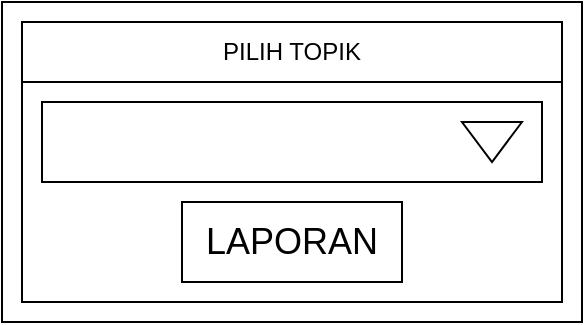 <mxfile version="15.8.9" type="github">
  <diagram id="296Wmk6omoyn7l4mUr7B" name="Page-1">
    <mxGraphModel dx="981" dy="486" grid="1" gridSize="10" guides="1" tooltips="1" connect="1" arrows="1" fold="1" page="1" pageScale="1" pageWidth="850" pageHeight="1100" math="0" shadow="0">
      <root>
        <mxCell id="0" />
        <mxCell id="1" parent="0" />
        <mxCell id="XR2YyGoq3q1wKr2OyNPq-9" value="" style="rounded=0;whiteSpace=wrap;html=1;" vertex="1" parent="1">
          <mxGeometry x="280" y="80" width="290" height="160" as="geometry" />
        </mxCell>
        <mxCell id="XR2YyGoq3q1wKr2OyNPq-10" value="" style="rounded=0;whiteSpace=wrap;html=1;" vertex="1" parent="1">
          <mxGeometry x="290" y="90" width="270" height="140" as="geometry" />
        </mxCell>
        <mxCell id="XR2YyGoq3q1wKr2OyNPq-12" value="" style="endArrow=none;html=1;rounded=0;" edge="1" parent="1">
          <mxGeometry width="50" height="50" relative="1" as="geometry">
            <mxPoint x="290" y="120" as="sourcePoint" />
            <mxPoint x="560" y="120" as="targetPoint" />
          </mxGeometry>
        </mxCell>
        <mxCell id="XR2YyGoq3q1wKr2OyNPq-13" value="PILIH TOPIK" style="text;html=1;strokeColor=none;fillColor=none;align=center;verticalAlign=middle;whiteSpace=wrap;rounded=0;" vertex="1" parent="1">
          <mxGeometry x="370" y="90" width="110" height="30" as="geometry" />
        </mxCell>
        <mxCell id="XR2YyGoq3q1wKr2OyNPq-14" value="" style="rounded=0;whiteSpace=wrap;html=1;" vertex="1" parent="1">
          <mxGeometry x="300" y="130" width="250" height="40" as="geometry" />
        </mxCell>
        <mxCell id="XR2YyGoq3q1wKr2OyNPq-15" value="" style="triangle;whiteSpace=wrap;html=1;rotation=90;" vertex="1" parent="1">
          <mxGeometry x="515" y="135" width="20" height="30" as="geometry" />
        </mxCell>
        <mxCell id="XR2YyGoq3q1wKr2OyNPq-16" value="LAPORAN" style="rounded=0;whiteSpace=wrap;html=1;fontSize=18;" vertex="1" parent="1">
          <mxGeometry x="370" y="180" width="110" height="40" as="geometry" />
        </mxCell>
      </root>
    </mxGraphModel>
  </diagram>
</mxfile>
